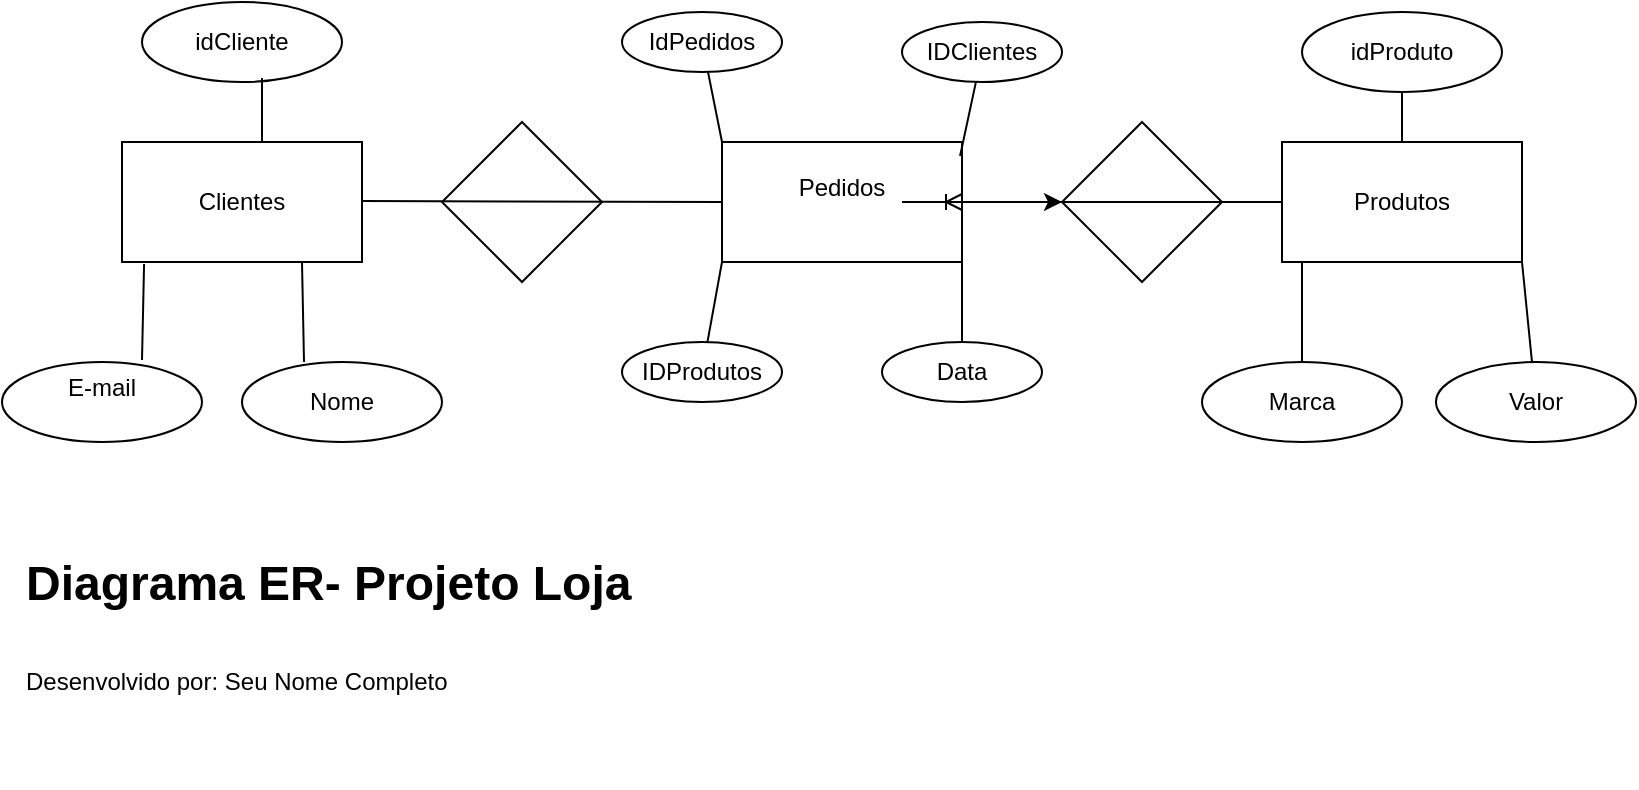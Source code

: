 <mxfile version="26.0.14">
  <diagram name="Página-1" id="5b0rZYO8JFpPVLFeFeSg">
    <mxGraphModel dx="838" dy="473" grid="1" gridSize="10" guides="1" tooltips="1" connect="1" arrows="1" fold="1" page="1" pageScale="1" pageWidth="827" pageHeight="1169" math="0" shadow="0">
      <root>
        <mxCell id="0" />
        <mxCell id="1" parent="0" />
        <mxCell id="1xOGiGoJ3kuYRitTJdtu-22" value="" style="edgeStyle=orthogonalEdgeStyle;rounded=0;orthogonalLoop=1;jettySize=auto;html=1;" edge="1" parent="1" source="1xOGiGoJ3kuYRitTJdtu-1" target="1xOGiGoJ3kuYRitTJdtu-5">
          <mxGeometry relative="1" as="geometry" />
        </mxCell>
        <mxCell id="1xOGiGoJ3kuYRitTJdtu-1" value="" style="rounded=0;whiteSpace=wrap;html=1;" vertex="1" parent="1">
          <mxGeometry x="370" y="200" width="120" height="60" as="geometry" />
        </mxCell>
        <mxCell id="1xOGiGoJ3kuYRitTJdtu-2" value="" style="rounded=0;whiteSpace=wrap;html=1;" vertex="1" parent="1">
          <mxGeometry x="70" y="200" width="120" height="60" as="geometry" />
        </mxCell>
        <mxCell id="1xOGiGoJ3kuYRitTJdtu-3" value="" style="rounded=0;whiteSpace=wrap;html=1;" vertex="1" parent="1">
          <mxGeometry x="650" y="200" width="120" height="60" as="geometry" />
        </mxCell>
        <mxCell id="1xOGiGoJ3kuYRitTJdtu-4" value="" style="rhombus;whiteSpace=wrap;html=1;" vertex="1" parent="1">
          <mxGeometry x="230" y="190" width="80" height="80" as="geometry" />
        </mxCell>
        <mxCell id="1xOGiGoJ3kuYRitTJdtu-5" value="" style="rhombus;whiteSpace=wrap;html=1;" vertex="1" parent="1">
          <mxGeometry x="540" y="190" width="80" height="80" as="geometry" />
        </mxCell>
        <mxCell id="1xOGiGoJ3kuYRitTJdtu-6" value="Clientes" style="text;html=1;align=center;verticalAlign=middle;whiteSpace=wrap;rounded=0;" vertex="1" parent="1">
          <mxGeometry x="100" y="215" width="60" height="30" as="geometry" />
        </mxCell>
        <mxCell id="1xOGiGoJ3kuYRitTJdtu-7" value="Pedidos&lt;div&gt;&lt;br&gt;&lt;/div&gt;" style="text;html=1;align=center;verticalAlign=middle;whiteSpace=wrap;rounded=0;" vertex="1" parent="1">
          <mxGeometry x="400" y="215" width="60" height="30" as="geometry" />
        </mxCell>
        <mxCell id="1xOGiGoJ3kuYRitTJdtu-8" value="Produtos" style="text;html=1;align=center;verticalAlign=middle;whiteSpace=wrap;rounded=0;" vertex="1" parent="1">
          <mxGeometry x="680" y="215" width="60" height="30" as="geometry" />
        </mxCell>
        <mxCell id="1xOGiGoJ3kuYRitTJdtu-9" value="idCliente" style="ellipse;whiteSpace=wrap;html=1;align=center;" vertex="1" parent="1">
          <mxGeometry x="80" y="130" width="100" height="40" as="geometry" />
        </mxCell>
        <mxCell id="1xOGiGoJ3kuYRitTJdtu-10" value="Nome" style="ellipse;whiteSpace=wrap;html=1;align=center;" vertex="1" parent="1">
          <mxGeometry x="130" y="310" width="100" height="40" as="geometry" />
        </mxCell>
        <mxCell id="1xOGiGoJ3kuYRitTJdtu-11" value="E-mail&lt;div&gt;&lt;br&gt;&lt;/div&gt;" style="ellipse;whiteSpace=wrap;html=1;align=center;" vertex="1" parent="1">
          <mxGeometry x="10" y="310" width="100" height="40" as="geometry" />
        </mxCell>
        <mxCell id="1xOGiGoJ3kuYRitTJdtu-12" value="" style="endArrow=none;html=1;rounded=0;exitX=0.75;exitY=1;exitDx=0;exitDy=0;" edge="1" parent="1" source="1xOGiGoJ3kuYRitTJdtu-2">
          <mxGeometry relative="1" as="geometry">
            <mxPoint x="160" y="280" as="sourcePoint" />
            <mxPoint x="161" y="310" as="targetPoint" />
          </mxGeometry>
        </mxCell>
        <mxCell id="1xOGiGoJ3kuYRitTJdtu-13" value="" style="endArrow=none;html=1;rounded=0;entryX=0.092;entryY=1.017;entryDx=0;entryDy=0;entryPerimeter=0;exitX=0.7;exitY=-0.025;exitDx=0;exitDy=0;exitPerimeter=0;" edge="1" parent="1" source="1xOGiGoJ3kuYRitTJdtu-11" target="1xOGiGoJ3kuYRitTJdtu-2">
          <mxGeometry relative="1" as="geometry">
            <mxPoint x="80" y="305" as="sourcePoint" />
            <mxPoint x="80" y="270" as="targetPoint" />
          </mxGeometry>
        </mxCell>
        <mxCell id="1xOGiGoJ3kuYRitTJdtu-15" value="" style="endArrow=none;html=1;rounded=0;entryX=0.6;entryY=0.95;entryDx=0;entryDy=0;entryPerimeter=0;" edge="1" parent="1" target="1xOGiGoJ3kuYRitTJdtu-9">
          <mxGeometry relative="1" as="geometry">
            <mxPoint x="140" y="200" as="sourcePoint" />
            <mxPoint x="300" y="240" as="targetPoint" />
          </mxGeometry>
        </mxCell>
        <mxCell id="1xOGiGoJ3kuYRitTJdtu-21" value="" style="edgeStyle=entityRelationEdgeStyle;fontSize=12;html=1;endArrow=ERoneToMany;rounded=0;" edge="1" parent="1" source="1xOGiGoJ3kuYRitTJdtu-5">
          <mxGeometry width="100" height="100" relative="1" as="geometry">
            <mxPoint x="390" y="330" as="sourcePoint" />
            <mxPoint x="490" y="230" as="targetPoint" />
            <Array as="points">
              <mxPoint x="490" y="230" />
            </Array>
          </mxGeometry>
        </mxCell>
        <mxCell id="1xOGiGoJ3kuYRitTJdtu-23" value="IDProdutos" style="ellipse;whiteSpace=wrap;html=1;align=center;" vertex="1" parent="1">
          <mxGeometry x="320" y="300" width="80" height="30" as="geometry" />
        </mxCell>
        <mxCell id="1xOGiGoJ3kuYRitTJdtu-24" value="Data" style="ellipse;whiteSpace=wrap;html=1;align=center;" vertex="1" parent="1">
          <mxGeometry x="450" y="300" width="80" height="30" as="geometry" />
        </mxCell>
        <mxCell id="1xOGiGoJ3kuYRitTJdtu-25" value="IdPedidos" style="ellipse;whiteSpace=wrap;html=1;align=center;" vertex="1" parent="1">
          <mxGeometry x="320" y="135" width="80" height="30" as="geometry" />
        </mxCell>
        <mxCell id="1xOGiGoJ3kuYRitTJdtu-26" value="IDClientes" style="ellipse;whiteSpace=wrap;html=1;align=center;" vertex="1" parent="1">
          <mxGeometry x="460" y="140" width="80" height="30" as="geometry" />
        </mxCell>
        <mxCell id="1xOGiGoJ3kuYRitTJdtu-30" value="idProduto" style="ellipse;whiteSpace=wrap;html=1;align=center;" vertex="1" parent="1">
          <mxGeometry x="660" y="135" width="100" height="40" as="geometry" />
        </mxCell>
        <mxCell id="1xOGiGoJ3kuYRitTJdtu-31" value="Marca" style="ellipse;whiteSpace=wrap;html=1;align=center;" vertex="1" parent="1">
          <mxGeometry x="610" y="310" width="100" height="40" as="geometry" />
        </mxCell>
        <mxCell id="1xOGiGoJ3kuYRitTJdtu-33" value="Valor" style="ellipse;whiteSpace=wrap;html=1;align=center;" vertex="1" parent="1">
          <mxGeometry x="727" y="310" width="100" height="40" as="geometry" />
        </mxCell>
        <mxCell id="1xOGiGoJ3kuYRitTJdtu-35" value="" style="endArrow=none;html=1;rounded=0;entryX=0;entryY=0.5;entryDx=0;entryDy=0;" edge="1" parent="1" target="1xOGiGoJ3kuYRitTJdtu-1">
          <mxGeometry relative="1" as="geometry">
            <mxPoint x="190" y="229.5" as="sourcePoint" />
            <mxPoint x="230" y="230" as="targetPoint" />
          </mxGeometry>
        </mxCell>
        <mxCell id="1xOGiGoJ3kuYRitTJdtu-39" value="" style="endArrow=none;html=1;rounded=0;entryX=1;entryY=1;entryDx=0;entryDy=0;" edge="1" parent="1" source="1xOGiGoJ3kuYRitTJdtu-33" target="1xOGiGoJ3kuYRitTJdtu-3">
          <mxGeometry relative="1" as="geometry">
            <mxPoint x="777" y="150" as="sourcePoint" />
            <mxPoint x="777" y="150" as="targetPoint" />
          </mxGeometry>
        </mxCell>
        <mxCell id="1xOGiGoJ3kuYRitTJdtu-40" value="" style="endArrow=none;html=1;rounded=0;" edge="1" parent="1" source="1xOGiGoJ3kuYRitTJdtu-31">
          <mxGeometry relative="1" as="geometry">
            <mxPoint x="660" y="150" as="sourcePoint" />
            <mxPoint x="660" y="260" as="targetPoint" />
          </mxGeometry>
        </mxCell>
        <mxCell id="1xOGiGoJ3kuYRitTJdtu-41" value="" style="endArrow=none;html=1;rounded=0;entryX=0;entryY=1;entryDx=0;entryDy=0;" edge="1" parent="1" source="1xOGiGoJ3kuYRitTJdtu-23" target="1xOGiGoJ3kuYRitTJdtu-1">
          <mxGeometry relative="1" as="geometry">
            <mxPoint x="360" y="140" as="sourcePoint" />
            <mxPoint x="360" y="140" as="targetPoint" />
          </mxGeometry>
        </mxCell>
        <mxCell id="1xOGiGoJ3kuYRitTJdtu-42" value="" style="endArrow=none;html=1;rounded=0;entryX=1;entryY=1;entryDx=0;entryDy=0;" edge="1" parent="1" source="1xOGiGoJ3kuYRitTJdtu-24" target="1xOGiGoJ3kuYRitTJdtu-1">
          <mxGeometry relative="1" as="geometry">
            <mxPoint x="490" y="140" as="sourcePoint" />
            <mxPoint x="490" y="140" as="targetPoint" />
          </mxGeometry>
        </mxCell>
        <mxCell id="1xOGiGoJ3kuYRitTJdtu-44" value="" style="endArrow=none;html=1;rounded=0;entryX=0;entryY=0;entryDx=0;entryDy=0;" edge="1" parent="1" source="1xOGiGoJ3kuYRitTJdtu-25" target="1xOGiGoJ3kuYRitTJdtu-1">
          <mxGeometry relative="1" as="geometry">
            <mxPoint x="360" y="165" as="sourcePoint" />
            <mxPoint x="360" y="325" as="targetPoint" />
          </mxGeometry>
        </mxCell>
        <mxCell id="1xOGiGoJ3kuYRitTJdtu-45" value="" style="endArrow=none;html=1;rounded=0;entryX=0.992;entryY=0.117;entryDx=0;entryDy=0;entryPerimeter=0;" edge="1" parent="1" source="1xOGiGoJ3kuYRitTJdtu-26" target="1xOGiGoJ3kuYRitTJdtu-1">
          <mxGeometry relative="1" as="geometry">
            <mxPoint x="500" y="170" as="sourcePoint" />
            <mxPoint x="500" y="330" as="targetPoint" />
          </mxGeometry>
        </mxCell>
        <mxCell id="1xOGiGoJ3kuYRitTJdtu-46" value="" style="endArrow=none;html=1;rounded=0;" edge="1" parent="1" source="1xOGiGoJ3kuYRitTJdtu-30">
          <mxGeometry relative="1" as="geometry">
            <mxPoint x="710" y="175" as="sourcePoint" />
            <mxPoint x="710" y="200" as="targetPoint" />
          </mxGeometry>
        </mxCell>
        <mxCell id="1xOGiGoJ3kuYRitTJdtu-47" value="&lt;h1 style=&quot;margin-top: 0px;&quot;&gt;&lt;span style=&quot;background-color: transparent; color: light-dark(rgb(0, 0, 0), rgb(255, 255, 255));&quot;&gt;Diagrama ER- Projeto Loja&lt;/span&gt;&lt;/h1&gt;&lt;h1 style=&quot;margin-top: 0px;&quot;&gt;&lt;span style=&quot;background-color: transparent; color: light-dark(rgb(0, 0, 0), rgb(255, 255, 255)); font-size: 12px; font-weight: normal;&quot;&gt;Desenvolvido por: Seu Nome Completo&lt;/span&gt;&lt;/h1&gt;" style="text;html=1;whiteSpace=wrap;overflow=hidden;rounded=0;" vertex="1" parent="1">
          <mxGeometry x="20" y="400" width="350" height="120" as="geometry" />
        </mxCell>
      </root>
    </mxGraphModel>
  </diagram>
</mxfile>
